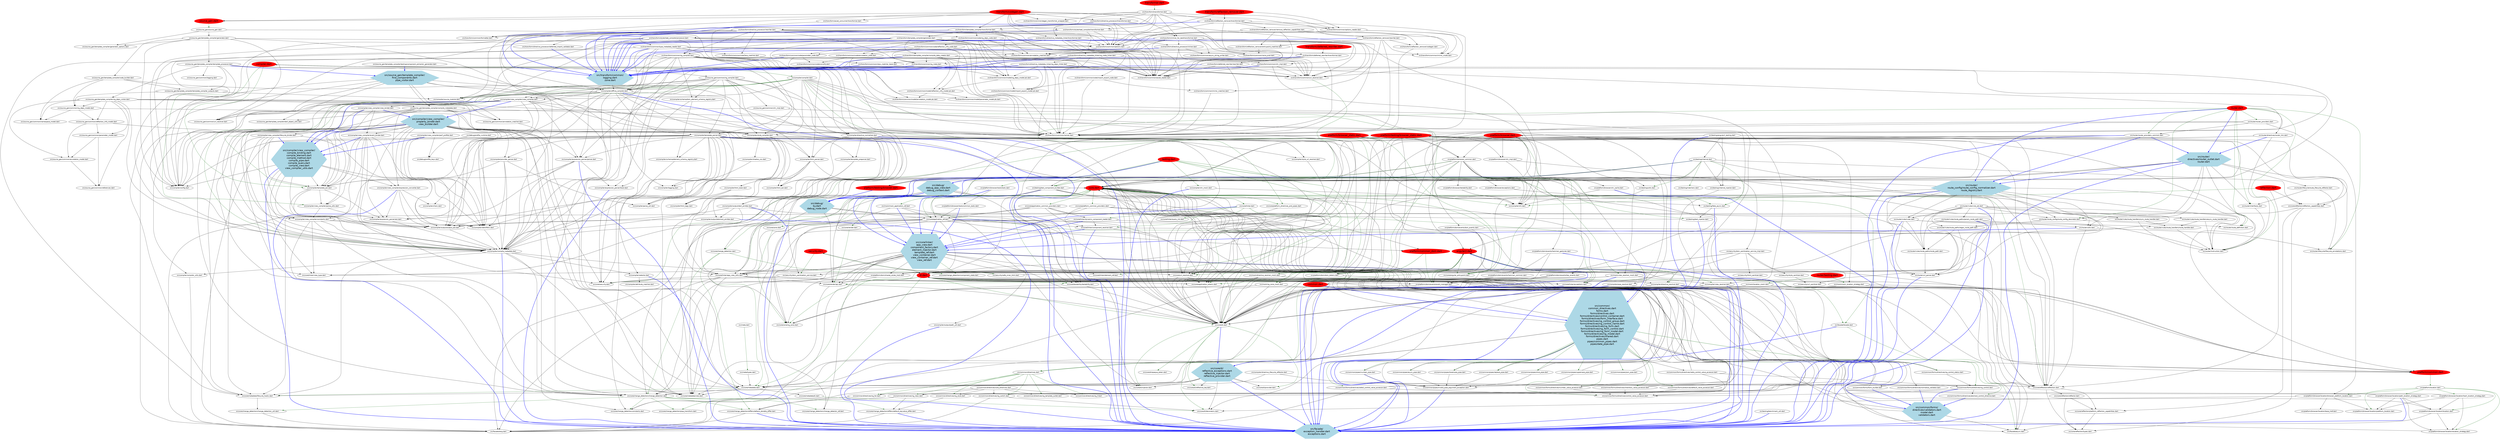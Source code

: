 digraph lib_graph {
  node [fontname=Helvetica];
  edge [fontname=Helvetica, fontcolor=gray];

  "297110876" [label="angular2.dart",style="bold,filled",fontsize="20",color="red"];
  "297110876" -> "376924291" [color="darkgreen",constraint="false"];
  "297110876" -> "c421482259" [color="blue",style="bold"];
  "297110876" -> "654659142" [color="darkgreen"];
  "297110876" -> "463283586" [color="darkgreen"];
  "297110876" -> "825471063" [color="darkgreen"];
  "297110876" -> "490391631" [color="darkgreen"];
  "297110876" -> "923368045" [color="darkgreen"];
  "297110876" -> "932937308" [color="darkgreen"];
  "297110876" -> "518275599" [color="darkgreen"];
  "297110876" -> "626219191" [color="darkgreen"];

  "424501832" [label="common.dart",style="bold,filled",fontsize="20",color="red"];
  "424501832" -> "c421482259" [color="blue",style="bold"];
  "424501832" -> "654659142" [color="darkgreen"];

  "18339857" [label="compiler.dart",style="bold,filled",fontsize="20",color="red"];
  "18339857" -> "1048921964" [color="darkgreen"];
  "18339857" -> "916834426" [color="darkgreen"];
  "18339857" -> "806035729" [color="darkgreen"];

  "376924291" [label="core.dart",style="bold,filled",fontsize="20",color="red"];
  "376924291" -> "490391631" [color="darkgreen"];
  "376924291" -> "619030847" [color="darkgreen"];
  "376924291" -> "172518970" [color="darkgreen"];
  "376924291" -> "923368045" [color="darkgreen"];
  "376924291" -> "749498125" [color="darkgreen"];
  "376924291" -> "632153951" [color="darkgreen"];
  "376924291" -> "169654569" [color="darkgreen"];
  "376924291" -> "84783345" [color="darkgreen"];
  "376924291" -> "135469510" [color="darkgreen"];
  "376924291" -> "647671040" [color="darkgreen"];
  "376924291" -> "74334470" [color="darkgreen"];
  "376924291" -> "970484555" [color="darkgreen"];
  "376924291" -> "1057019524" [color="darkgreen"];
  "376924291" -> "887824506" [color="darkgreen"];
  "376924291" -> "747190681" [color="darkgreen"];

  "913357411" [label="di.dart",style="bold,filled",fontsize="20",color="red"];
  "913357411" -> "20443295" [color="darkgreen"];
  "913357411" -> "632153951" [color="darkgreen"];
  "913357411" -> "84783345" [color="darkgreen"];
  "913357411" -> "1057019524" [color="darkgreen"];
  "913357411" -> "866492431" [color="darkgreen"];
  "913357411" -> "747190681" [color="darkgreen"];

  "340906433" [label="platform/browser.dart",style="bold,filled",fontsize="20",color="red"];
  "340906433" -> "18339857" [constraint="false"];
  "340906433" -> "376924291" [constraint="false"];
  "340906433" -> "490391631" [color="darkgreen"];
  "340906433" -> "632153951";
  "340906433" -> "504677583";
  "340906433" -> "107961682" [color="darkgreen"];
  "340906433" -> "749264171";
  "340906433" -> "207705837";
  "340906433" -> "518275599";

  "924602865" [label="platform/browser_static.dart",style="bold,filled",fontsize="20",color="red"];
  "924602865" -> "376924291" [constraint="false"];
  "924602865" -> "490391631" [color="darkgreen"];
  "924602865" -> "172518970";
  "924602865" -> "632153951";
  "924602865" -> "74334470";
  "924602865" -> "1057019524";
  "924602865" -> "207705837";
  "924602865" -> "518275599";

  "986928587" [label="platform/common.dart",style="bold,filled",fontsize="20",color="red"];
  "986928587" -> "114715333" [color="darkgreen"];

  "731759087" [label="platform/common_dom.dart",style="bold,filled",fontsize="20",color="red"];
  "731759087" -> "320955504" [color="darkgreen"];
  "731759087" -> "518275599" [color="darkgreen"];
  "731759087" -> "626219191" [color="darkgreen"];

  "249687922" [label="platform/testing/browser.dart",style="bold,filled",fontsize="20",color="red"];
  "249687922" -> "340906433" [constraint="false"];
  "249687922" -> "627305770" [constraint="false"];
  "249687922" -> "c361446790" [color="blue",style="bold"];

  "627305770" [label="platform/testing/browser_static.dart",style="bold,filled",fontsize="20",color="red"];
  "627305770" -> "18339857" [constraint="false"];
  "627305770" -> "376924291" [constraint="false"];
  "627305770" -> "986928587" [constraint="false"];
  "627305770" -> "278931602";
  "627305770" -> "927626078";
  "627305770" -> "535074467";
  "627305770" -> "159994850";
  "627305770" -> "430153996";
  "627305770" -> "749264171";
  "627305770" -> "207705837";
  "627305770" -> "518275599";
  "627305770" -> "736505324";
  "627305770" -> "225143272";

  "655877870" [label="reflection.dart",style="bold,filled",fontsize="20",color="red"];
  "655877870" -> "615751414" [color="darkgreen"];
  "655877870" -> "74334470";
  "655877870" -> "504677583";

  "216949219" [label="router.dart",style="bold,filled",fontsize="20",color="red"];
  "216949219" -> "376924291" [color="darkgreen",constraint="false"];
  "216949219" -> "609356775";
  "216949219" -> "c722737283" [color="blue",style="bold"];
  "216949219" -> "912511479" [color="darkgreen"];
  "216949219" -> "565769921" [color="darkgreen"];
  "216949219" -> "608589095" [color="darkgreen"];
  "216949219" -> "972532051" [color="darkgreen"];
  "216949219" -> "337472574" [color="darkgreen"];
  "216949219" -> "c672158225" [color="blue",style="bold"];
  "216949219" -> "447394602" [color="darkgreen"];
  "216949219" -> "69137808" [color="darkgreen"];

  "290950693" [label="router/testing.dart",style="bold,filled",fontsize="20",color="red"];
  "290950693" -> "797187427" [color="darkgreen"];
  "290950693" -> "535074467" [color="darkgreen"];

  "651637903" [label="security.dart",style="bold,filled",fontsize="20",color="red"];
  "651637903" -> "791654326" [color="darkgreen"];
  "651637903" -> "252724893" [color="darkgreen"];

  "415129376" [label="source_gen.dart",style="bold,filled",fontsize="20",color="red"];
  "415129376" -> "974724235" [color="darkgreen"];

  "c421482259" [label="src/common/
common_directives.dart
forms.dart
forms/directives.dart
forms/directives/control_container.dart
forms/directives/form_interface.dart
forms/directives/ng_control_group.dart
forms/directives/ng_control_name.dart
forms/directives/ng_form.dart
forms/directives/ng_form_control.dart
forms/directives/ng_form_model.dart
forms/directives/ng_model.dart
forms/directives/shared.dart
pipes.dart
pipes/common_pipes.dart
pipes/date_pipe.dart",shape="polygon",sides="6",style="bold,filled",fontsize="20",color="lightblue"];
  "c421482259" -> "654659142";

  "654659142" [label="src/common/directives.dart"];
  "654659142" -> "986221540" [color="darkgreen"];
  "654659142" -> "870566371" [color="darkgreen"];
  "654659142" -> "571361507" [color="darkgreen"];
  "654659142" -> "29325311" [color="darkgreen"];
  "654659142" -> "318851621" [color="darkgreen"];
  "654659142" -> "297852628" [color="darkgreen"];
  "654659142" -> "436888062" [color="darkgreen"];

  "986221540" [label="src/common/directives/core_directives.dart"];
  "986221540" -> "870566371";
  "986221540" -> "571361507";
  "986221540" -> "29325311";
  "986221540" -> "318851621";
  "986221540" -> "297852628";
  "986221540" -> "436888062";

  "870566371" [label="src/common/directives/ng_class.dart"];
  "870566371" -> "376924291" [constraint="false"];
  "870566371" -> "684320675";
  "870566371" -> "830786911";

  "571361507" [label="src/common/directives/ng_for.dart"];
  "571361507" -> "376924291" [constraint="false"];
  "571361507" -> "684320675";

  "29325311" [label="src/common/directives/ng_if.dart"];
  "29325311" -> "376924291" [constraint="false"];

  "318851621" [label="src/common/directives/ng_style.dart"];
  "318851621" -> "376924291" [constraint="false"];
  "318851621" -> "830786911";

  "297852628" [label="src/common/directives/ng_switch.dart"];
  "297852628" -> "376924291" [constraint="false"];
  "297852628" -> "468201103";
  "297852628" -> "627879019";

  "436888062" [label="src/common/directives/ng_template_outlet.dart"];
  "436888062" -> "376924291" [constraint="false"];
  "c421482259" -> "559732536" [color="darkgreen"];
  "c421482259" -> "918159544" [color="darkgreen"];
  "c421482259" -> "393299077" [color="darkgreen"];
  "c421482259" -> "399080308" [color="darkgreen"];
  "c421482259" -> "193316994" [color="darkgreen"];
  "c421482259" -> "496912152" [color="darkgreen"];
  "c421482259" -> "123349275";
  "c421482259" -> "261532195" [color="darkgreen"];
  "c421482259" -> "c599268801" [color="blue",style="bold"];
  "c421482259" -> "217579318";
  "c421482259" -> "233527987";

  "559732536" [label="src/common/forms/directives/abstract_control_directive.dart"];
  "559732536" -> "c599268801" [color="blue",style="bold"];

  "918159544" [label="src/common/forms/directives/checkbox_value_accessor.dart"];
  "918159544" -> "376924291" [constraint="false"];
  "918159544" -> "393299077";

  "393299077" [label="src/common/forms/directives/control_value_accessor.dart"];
  "393299077" -> "913357411" [constraint="false"];

  "399080308" [label="src/common/forms/directives/default_value_accessor.dart"];
  "399080308" -> "376924291" [constraint="false"];
  "399080308" -> "393299077";

  "193316994" [label="src/common/forms/directives/ng_control.dart"];
  "193316994" -> "559732536";
  "193316994" -> "393299077";
  "193316994" -> "c599268801" [color="blue",style="bold"];
  "c421482259" -> "376924291" [constraint="false"];
  "c421482259" -> "913357411" [constraint="false"];
  "c421482259" -> "334434919";

  "496912152" [label="src/common/forms/directives/ng_control_status.dart"];
  "496912152" -> "376924291" [constraint="false"];
  "496912152" -> "913357411" [constraint="false"];
  "496912152" -> "193316994";
  "c421482259" -> "c653859099" [color="blue",style="bold"];

  "929954759" [label="src/common/forms/directives/normalize_validator.dart"];
  "929954759" -> "c599268801" [color="blue",style="bold"];

  "233527987" [label="src/common/forms/directives/number_value_accessor.dart"];
  "233527987" -> "376924291" [constraint="false"];
  "233527987" -> "393299077";

  "123349275" [label="src/common/forms/directives/radio_control_value_accessor.dart"];
  "123349275" -> "376924291" [constraint="false"];
  "123349275" -> "913357411" [constraint="false"];
  "123349275" -> "393299077";
  "123349275" -> "193316994";

  "261532195" [label="src/common/forms/directives/select_control_value_accessor.dart"];
  "261532195" -> "376924291" [constraint="false"];
  "261532195" -> "913357411" [constraint="false"];
  "261532195" -> "393299077";
  "261532195" -> "627879019";
  "c421482259" -> "297110876" [constraint="false"];
  "c421482259" -> "929954759";
  "c421482259" -> "627879019";

  "c599268801" [label="src/common/forms/
directives/validators.dart
model.dart
validators.dart",shape="polygon",sides="6",style="bold,filled",fontsize="20",color="lightblue"];
  "c599268801" -> "376924291" [constraint="false"];

  "217579318" [label="src/common/forms/form_builder.dart"];
  "217579318" -> "913357411" [constraint="false"];
  "217579318" -> "c599268801" [color="blue",style="bold"];
  "c599268801" -> "334434919";
  "c599268801" -> "913357411" [constraint="false"];
  "c421482259" -> "833500302" [color="darkgreen"];
  "c421482259" -> "190144004" [color="darkgreen"];
  "c421482259" -> "621027314" [color="darkgreen"];
  "c421482259" -> "509127507" [color="darkgreen"];
  "c421482259" -> "407845826" [color="darkgreen"];
  "c421482259" -> "372945352" [color="darkgreen"];
  "c421482259" -> "170379827" [color="darkgreen"];

  "833500302" [label="src/common/pipes/async_pipe.dart"];
  "833500302" -> "376924291" [constraint="false"];
  "833500302" -> "913357411" [constraint="false"];
  "833500302" -> "715821408";
  "c421482259" -> "715821408";

  "715821408" [label="src/common/pipes/invalid_pipe_argument_exception.dart"];
  "715821408" -> "c653859099" [color="blue",style="bold"];

  "190144004" [label="src/common/pipes/json_pipe.dart"];
  "190144004" -> "913357411" [constraint="false"];

  "621027314" [label="src/common/pipes/lowercase_pipe.dart"];
  "621027314" -> "913357411" [constraint="false"];
  "621027314" -> "715821408";

  "509127507" [label="src/common/pipes/number_pipe.dart"];
  "509127507" -> "913357411" [constraint="false"];
  "509127507" -> "715821408";
  "509127507" -> "c653859099" [color="blue",style="bold"];

  "407845826" [label="src/common/pipes/replace_pipe.dart"];
  "407845826" -> "913357411" [constraint="false"];
  "407845826" -> "715821408";

  "372945352" [label="src/common/pipes/slice_pipe.dart"];
  "372945352" -> "913357411" [constraint="false"];
  "372945352" -> "715821408";

  "170379827" [label="src/common/pipes/uppercase_pipe.dart"];
  "170379827" -> "913357411" [constraint="false"];
  "170379827" -> "715821408";

  "408166487" [label="src/compiler/attribute_matcher.dart"];

  "750487869" [label="src/compiler/chars.dart"];

  "803608755" [label="src/compiler/compile_metadata.dart"];
  "803608755" -> "18312096";
  "803608755" -> "579866793";
  "803608755" -> "68099265";
  "803608755" -> "996263848";
  "803608755" -> "417628231";
  "803608755" -> "932937308";
  "803608755" -> "c653859099" [color="blue",style="bold"];

  "1048921964" [label="src/compiler/compiler.dart"];
  "1048921964" -> "803608755" [color="darkgreen"];
  "1048921964" -> "184904962";
  "1048921964" -> "935071371";
  "1048921964" -> "463283586";
  "1048921964" -> "116252819" [color="darkgreen"];
  "1048921964" -> "272535423";
  "1048921964" -> "615680471" [color="darkgreen"];
  "1048921964" -> "253824997";
  "1048921964" -> "916834426" [color="darkgreen"];
  "1048921964" -> "400619376";
  "1048921964" -> "825471063";
  "1048921964" -> "615751414" [color="darkgreen"];
  "1048921964" -> "632153951";
  "1048921964" -> "647671040" [color="darkgreen"];
  "1048921964" -> "932937308";
  "1048921964" -> "627879019";

  "18312096" [label="src/compiler/compiler_utils.dart"];
  "18312096" -> "627879019";

  "184904962" [label="src/compiler/config.dart"];

  "447751776" [label="src/compiler/directive_lifecycle_reflector.dart"];
  "447751776" -> "996263848";
  "447751776" -> "74334470";

  "935071371" [label="src/compiler/directive_normalizer.dart"];
  "935071371" -> "803608755";
  "935071371" -> "370781563";
  "935071371" -> "245815942";
  "935071371" -> "163414243";
  "935071371" -> "243575024";
  "935071371" -> "615751414";
  "935071371" -> "632153951";
  "935071371" -> "417628231";
  "935071371" -> "932937308";
  "935071371" -> "c653859099" [color="blue",style="bold"];

  "463283586" [label="src/compiler/directive_resolver.dart"];
  "463283586" -> "632153951";
  "463283586" -> "84783345";
  "463283586" -> "74334470";
  "463283586" -> "c653859099" [color="blue",style="bold"];

  "633229233" [label="src/compiler/expression_parser/ast.dart"];
  "633229233" -> "803608755";

  "943071157" [label="src/compiler/expression_parser/lexer.dart"];
  "943071157" -> "c653859099" [color="blue",style="bold"];

  "959002059" [label="src/compiler/expression_parser/parser.dart"];
  "959002059" -> "803608755";
  "959002059" -> "633229233";
  "959002059" -> "943071157";
  "959002059" -> "c653859099" [color="blue",style="bold"];
  "959002059" -> "627879019";

  "370781563" [label="src/compiler/html_ast.dart"];

  "440791371" [label="src/compiler/html_lexer.dart"];
  "440791371" -> "809549162";
  "440791371" -> "548433041";

  "245815942" [label="src/compiler/html_parser.dart"];
  "245815942" -> "370781563";
  "245815942" -> "440791371";
  "245815942" -> "809549162";
  "245815942" -> "548433041";
  "245815942" -> "632153951";

  "809549162" [label="src/compiler/html_tags.dart"];

  "707723048" [label="src/compiler/identifiers.dart"];
  "707723048" -> "803608755";

  "152322514" [label="src/compiler/logging.dart"];

  "116252819" [label="src/compiler/offline_compiler.dart"];
  "116252819" -> "803608755";
  "116252819" -> "18312096";
  "116252819" -> "935071371";
  "116252819" -> "707723048";
  "116252819" -> "497554513";
  "116252819" -> "466968736";
  "116252819" -> "615680471";
  "116252819" -> "253824997";
  "116252819" -> "916834426";
  "116252819" -> "649631662";
  "116252819" -> "400619376";
  "116252819" -> "c653859099" [color="blue",style="bold"];

  "497554513" [label="src/compiler/output/abstract_emitter.dart"];
  "497554513" -> "466968736";
  "497554513" -> "c653859099" [color="blue",style="bold"];

  "807192676" [label="src/compiler/output/dart_emitter.dart"];
  "807192676" -> "803608755";
  "807192676" -> "497554513";
  "807192676" -> "466968736";
  "807192676" -> "180794540";
  "807192676" -> "c653859099" [color="blue",style="bold"];

  "466968736" [label="src/compiler/output/output_ast.dart"];
  "466968736" -> "803608755";

  "180794540" [label="src/compiler/output/path_util.dart"];
  "180794540" -> "c653859099" [color="blue",style="bold"];

  "548433041" [label="src/compiler/parse_util.dart"];

  "272535423" [label="src/compiler/pipe_resolver.dart"];
  "272535423" -> "632153951";
  "272535423" -> "84783345";
  "272535423" -> "74334470";
  "272535423" -> "c653859099" [color="blue",style="bold"];

  "544046020" [label="src/compiler/provider_parser.dart"];
  "544046020" -> "803608755";
  "544046020" -> "707723048";
  "544046020" -> "548433041";
  "544046020" -> "916834426";

  "667896921" [label="src/compiler/schema/dom_element_schema_registry.dart"];
  "667896921" -> "24167092";
  "667896921" -> "107961682";

  "24167092" [label="src/compiler/schema/element_schema_registry.dart"];
  "24167092" -> "107961682";

  "579866793" [label="src/compiler/selector.dart"];
  "579866793" -> "408166487";
  "579866793" -> "c653859099" [color="blue",style="bold"];

  "632781630" [label="src/compiler/shadow_css.dart"];
  "632781630" -> "152322514";

  "615680471" [label="src/compiler/source_module.dart"];

  "253824997" [label="src/compiler/style_compiler.dart"];
  "253824997" -> "803608755";
  "253824997" -> "184904962";
  "253824997" -> "466968736";
  "253824997" -> "632781630";
  "253824997" -> "163414243";
  "253824997" -> "632153951";
  "253824997" -> "417628231";
  "253824997" -> "932937308";

  "163414243" [label="src/compiler/style_url_resolver.dart"];
  "163414243" -> "932937308";

  "916834426" [label="src/compiler/template_ast.dart"];
  "916834426" -> "803608755";
  "916834426" -> "633229233";
  "916834426" -> "806035729";
  "916834426" -> "107961682";

  "649631662" [label="src/compiler/template_parser.dart"];
  "649631662" -> "750487869";
  "649631662" -> "803608755";
  "649631662" -> "633229233";
  "649631662" -> "959002059";
  "649631662" -> "370781563";
  "649631662" -> "245815942";
  "649631662" -> "809549162";
  "649631662" -> "707723048";
  "649631662" -> "152322514";
  "649631662" -> "548433041";
  "649631662" -> "544046020";
  "649631662" -> "24167092";
  "649631662" -> "579866793";
  "649631662" -> "163414243";
  "649631662" -> "916834426";
  "649631662" -> "243575024";
  "649631662" -> "278931602";
  "649631662" -> "107961682";
  "649631662" -> "c653859099" [color="blue",style="bold"];
  "649631662" -> "627879019";

  "243575024" [label="src/compiler/template_preparser.dart"];
  "243575024" -> "370781563";
  "243575024" -> "809549162";

  "c702284806" [label="src/compiler/view_compiler/
compile_binding.dart
compile_element.dart
compile_method.dart
compile_pipe.dart
compile_query.dart
compile_view.dart
view_compiler_utils.dart",shape="polygon",sides="6",style="bold,filled",fontsize="20",color="lightblue"];
  "c702284806" -> "916834426";
  "c702284806" -> "803608755";
  "c702284806" -> "707723048";
  "c702284806" -> "466968736";
  "c702284806" -> "110474015";
  "c702284806" -> "c653859099" [color="blue",style="bold"];
  "c702284806" -> "184904962";
  "c702284806" -> "1034970103";
  "c702284806" -> "52854144";

  "110474015" [label="src/compiler/view_compiler/constants.dart"];
  "110474015" -> "803608755";
  "110474015" -> "707723048";
  "110474015" -> "466968736";
  "110474015" -> "68099265";
  "110474015" -> "52854144";
  "110474015" -> "417628231";

  "786387519" [label="src/compiler/view_compiler/event_binder.dart"];
  "786387519" -> "803608755";
  "786387519" -> "707723048";
  "786387519" -> "466968736";
  "786387519" -> "916834426";
  "786387519" -> "c702284806" [color="blue",style="bold"];
  "786387519" -> "110474015";
  "786387519" -> "1034970103";
  "786387519" -> "806035729";

  "1034970103" [label="src/compiler/view_compiler/expression_converter.dart"];
  "1034970103" -> "750487869";
  "1034970103" -> "633229233";
  "1034970103" -> "707723048";
  "1034970103" -> "466968736";
  "1034970103" -> "c653859099" [color="blue",style="bold"];

  "255785573" [label="src/compiler/view_compiler/lifecycle_binder.dart"];
  "255785573" -> "803608755";
  "255785573" -> "707723048";
  "255785573" -> "466968736";
  "255785573" -> "916834426";
  "255785573" -> "c702284806" [color="blue",style="bold"];
  "255785573" -> "110474015";
  "255785573" -> "996263848";

  "806035729" [label="src/compiler/view_compiler/parse_utils.dart"];
  "806035729" -> "633229233";
  "806035729" -> "110474015";

  "874332283" [label="src/compiler/view_compiler/perf_profiler.dart"];
  "874332283" -> "707723048";
  "874332283" -> "466968736";
  "874332283" -> "c702284806" [color="blue",style="bold"];
  "874332283" -> "481707547";

  "c1007474104" [label="src/compiler/view_compiler/
property_binder.dart
view_builder.dart",shape="polygon",sides="6",style="bold,filled",fontsize="20",color="lightblue"];
  "c1007474104" -> "803608755";
  "c1007474104" -> "633229233";
  "c1007474104" -> "707723048";
  "c1007474104" -> "466968736";
  "c1007474104" -> "916834426";
  "c1007474104" -> "c702284806" [color="blue",style="bold"];
  "c1007474104" -> "110474015";
  "c1007474104" -> "1034970103";
  "c1007474104" -> "68013407";
  "c1007474104" -> "278931602";
  "c1007474104" -> "52854144";
  "c1007474104" -> "996263848";
  "c1007474104" -> "417628231";
  "c1007474104" -> "107961682";
  "c1007474104" -> "39053137";

  "707705272" [label="src/compiler/view_compiler/view_binder.dart"];
  "707705272" -> "916834426";
  "707705272" -> "c702284806" [color="blue",style="bold"];
  "707705272" -> "786387519";
  "707705272" -> "255785573";
  "707705272" -> "c1007474104" [color="blue",style="bold"];
  "c1007474104" -> "184904962";
  "c1007474104" -> "959002059";
  "c1007474104" -> "544046020";
  "c1007474104" -> "253824997";
  "c1007474104" -> "786387519";
  "c1007474104" -> "806035729";
  "c1007474104" -> "874332283";
  "c1007474104" -> "68099265";

  "400619376" [label="src/compiler/view_compiler/view_compiler.dart"];
  "400619376" -> "803608755";
  "400619376" -> "184904962";
  "400619376" -> "959002059";
  "400619376" -> "707723048";
  "400619376" -> "466968736";
  "400619376" -> "253824997";
  "400619376" -> "916834426";
  "400619376" -> "c702284806" [color="blue",style="bold"];
  "400619376" -> "707705272";
  "400619376" -> "c1007474104" [color="blue",style="bold"];
  "400619376" -> "68099265";
  "400619376" -> "632153951";

  "825471063" [label="src/compiler/view_resolver.dart"];
  "825471063" -> "632153951";
  "825471063" -> "84783345";
  "825471063" -> "74334470";
  "825471063" -> "c653859099" [color="blue",style="bold"];

  "615751414" [label="src/compiler/xhr.dart"];

  "149924559" [label="src/compiler/xhr_mock.dart"];
  "149924559" -> "615751414";
  "149924559" -> "c653859099" [color="blue",style="bold"];

  "490391631" [label="src/core/angular_entrypoint.dart"];

  "619030847" [label="src/core/application_common_providers.dart"];
  "619030847" -> "172518970";
  "619030847" -> "923368045";
  "619030847" -> "632153951";
  "619030847" -> "278931602";
  "619030847" -> "696343209";
  "619030847" -> "653223570";

  "172518970" [label="src/core/application_ref.dart"];
  "172518970" -> "731759087" [constraint="false"];
  "172518970" -> "923368045";
  "172518970" -> "182767878";
  "172518970" -> "68013407";
  "172518970" -> "632153951";
  "172518970" -> "c900858267" [color="blue",style="bold"];
  "172518970" -> "278931602";
  "172518970" -> "696343209";
  "172518970" -> "1057019524";
  "172518970" -> "866492431";
  "172518970" -> "c653859099" [color="blue",style="bold"];
  "172518970" -> "627879019";
  "172518970" -> "759944564";

  "923368045" [label="src/core/application_tokens.dart"];
  "923368045" -> "632153951";

  "749498125" [label="src/core/change_detection.dart"];
  "749498125" -> "68099265" [color="darkgreen"];
  "749498125" -> "42246764" [color="darkgreen"];
  "749498125" -> "684320675" [color="darkgreen"];

  "68099265" [label="src/core/change_detection/change_detection.dart"];
  "68099265" -> "937358506" [color="darkgreen"];
  "68099265" -> "182767878" [color="darkgreen"];
  "68099265" -> "68013407" [color="darkgreen"];
  "68099265" -> "684320675" [color="darkgreen"];
  "68099265" -> "830786911" [color="darkgreen"];
  "68099265" -> "20443295" [color="darkgreen"];

  "937358506" [label="src/core/change_detection/change_detection_util.dart"];
  "937358506" -> "627879019";

  "182767878" [label="src/core/change_detection/change_detector_ref.dart"];

  "42246764" [label="src/core/change_detection/component_state.dart"];

  "68013407" [label="src/core/change_detection/constants.dart"];

  "684320675" [label="src/core/change_detection/differs/default_iterable_differ.dart"];
  "684320675" -> "c653859099" [color="blue",style="bold"];
  "684320675" -> "627879019";

  "830786911" [label="src/core/change_detection/differs/default_keyvalue_differ.dart"];
  "830786911" -> "c653859099" [color="blue",style="bold"];
  "830786911" -> "627879019";

  "20443295" [label="src/core/change_detection/pipe_transform.dart"];

  "632153951" [label="src/core/di.dart"];
  "632153951" -> "468201103" [color="darkgreen"];
  "632153951" -> "297449587" [color="darkgreen"];
  "632153951" -> "18312091" [color="darkgreen"];
  "632153951" -> "629170854" [color="darkgreen"];
  "632153951" -> "c662579172" [color="blue",style="bold"];
  "632153951" -> "1069428260" [color="darkgreen"];

  "468201103" [label="src/core/di/decorators.dart"];

  "297449587" [label="src/core/di/injector.dart"];

  "18312091" [label="src/core/di/opaque_token.dart"];

  "629170854" [label="src/core/di/provider.dart"];

  "c662579172" [label="src/core/di/
reflective_exceptions.dart
reflective_injector.dart
reflective_provider.dart",shape="polygon",sides="6",style="bold,filled",fontsize="20",color="lightblue"];
  "c662579172" -> "468201103";
  "c662579172" -> "629170854";
  "c662579172" -> "1069428260";
  "c662579172" -> "c653859099" [color="blue",style="bold"];
  "c662579172" -> "297449587";

  "1069428260" [label="src/core/di/reflective_key.dart"];
  "c662579172" -> "84783345";
  "c662579172" -> "74334470";
  "c662579172" -> "627879019";

  "169654569" [label="src/core/linker.dart"];
  "169654569" -> "c900858267" [color="blue",style="bold"];
  "169654569" -> "696343209" [color="darkgreen"];
  "169654569" -> "653223570" [color="darkgreen"];
  "169654569" -> "242208331" [color="darkgreen"];
  "169654569" -> "139815702" [color="darkgreen"];
  "169654569" -> "902124901" [color="darkgreen"];

  "c900858267" [label="src/core/linker/
app_view.dart
component_factory.dart
element_injector.dart
template_ref.dart
view_container.dart
view_container_ref.dart
view_ref.dart",shape="polygon",sides="6",style="bold,filled",fontsize="20",color="lightblue"];
  "c900858267" -> "68099265";
  "c900858267" -> "42246764" [color="darkgreen"];
  "c900858267" -> "632153951";
  "c900858267" -> "297449587";
  "c900858267" -> "278931602";
  "c900858267" -> "139815702";
  "c900858267" -> "52854144";
  "c900858267" -> "417628231";
  "c900858267" -> "320955504";
  "c900858267" -> "866492431";
  "c900858267" -> "759944564";

  "278931602" [label="src/core/linker/app_view_utils.dart"];
  "278931602" -> "913357411" [constraint="false"];
  "278931602" -> "923368045";
  "278931602" -> "68099265";
  "278931602" -> "139815702";
  "278931602" -> "417628231";
  "278931602" -> "320955504";
  "278931602" -> "107961682";
  "278931602" -> "627879019";
  "278931602" -> "626219191";
  "c900858267" -> "242208331";
  "c900858267" -> "74334470";

  "696343209" [label="src/core/linker/component_resolver.dart"];
  "696343209" -> "632153951";
  "696343209" -> "c900858267" [color="blue",style="bold"];
  "696343209" -> "74334470";
  "696343209" -> "c653859099" [color="blue",style="bold"];

  "653223570" [label="src/core/linker/dynamic_component_loader.dart"];
  "653223570" -> "632153951";
  "653223570" -> "278931602";
  "653223570" -> "c900858267" [color="blue",style="bold"];
  "653223570" -> "696343209";

  "242208331" [label="src/core/linker/element_ref.dart"];

  "139815702" [label="src/core/linker/exceptions.dart"];
  "139815702" -> "c653859099" [color="blue",style="bold"];

  "902124901" [label="src/core/linker/query_list.dart"];
  "c900858267" -> "c653859099" [color="blue",style="bold"];
  "c900858267" -> "182767878";
  "c900858267" -> "68013407";

  "52854144" [label="src/core/linker/view_type.dart"];

  "84783345" [label="src/core/metadata.dart"];
  "84783345" -> "68099265";
  "84783345" -> "195234204";
  "84783345" -> "996263848" [color="darkgreen"];
  "84783345" -> "417628231";

  "195234204" [label="src/core/metadata/di.dart"];
  "195234204" -> "468201103" [color="darkgreen"];

  "996263848" [label="src/core/metadata/lifecycle_hooks.dart"];
  "996263848" -> "937358506";

  "417628231" [label="src/core/metadata/view.dart"];

  "135469510" [label="src/core/platform_common_providers.dart"];
  "135469510" -> "172518970";
  "135469510" -> "632153951";
  "135469510" -> "74334470";
  "135469510" -> "1057019524";

  "647671040" [label="src/core/platform_directives_and_pipes.dart"];
  "647671040" -> "632153951";

  "957048487" [label="src/core/reflection/platform_reflection_capabilities.dart"];
  "957048487" -> "416156664";

  "74334470" [label="src/core/reflection/reflection.dart"];
  "74334470" -> "957048487";
  "74334470" -> "615049752";
  "74334470" -> "416156664";

  "504677583" [label="src/core/reflection/reflection_capabilities.dart"];
  "504677583" -> "996263848";
  "504677583" -> "957048487";
  "504677583" -> "416156664";

  "615049752" [label="src/core/reflection/reflector.dart"];
  "615049752" -> "957048487";
  "615049752" -> "416156664";

  "416156664" [label="src/core/reflection/types.dart"];

  "970484555" [label="src/core/render.dart"];
  "970484555" -> "320955504" [color="darkgreen"];

  "320955504" [label="src/core/render/api.dart"];
  "320955504" -> "632153951";
  "320955504" -> "417628231";

  "107961682" [label="src/core/security.dart"];

  "1057019524" [label="src/core/testability/testability.dart"];
  "1057019524" -> "632153951";
  "1057019524" -> "866492431";

  "932937308" [label="src/core/url_resolver.dart"];
  "932937308" -> "923368045";
  "932937308" -> "632153951";

  "887824506" [label="src/core/zone.dart"];
  "887824506" -> "866492431" [color="darkgreen"];

  "866492431" [label="src/core/zone/ng_zone.dart"];

  "c361446790" [label="src/debug/
by.dart
debug_node.dart",shape="polygon",sides="6",style="bold,filled",fontsize="20",color="lightblue"];

  "c804254910" [label="src/debug/
debug_app_view.dart
debug_context.dart",shape="polygon",sides="6",style="bold,filled",fontsize="20",color="lightblue"];
  "c804254910" -> "68099265";
  "c804254910" -> "632153951";
  "c804254910" -> "297449587";
  "c804254910" -> "c900858267" [color="blue",style="bold"];
  "c804254910" -> "139815702";
  "c804254910" -> "52854144";
  "c804254910" -> "320955504";
  "c804254910" -> "c361446790" [color="blue",style="bold"];
  "c361446790" -> "172518970";
  "c361446790" -> "632153951";
  "c361446790" -> "320955504";
  "c361446790" -> "866492431";

  "481707547" [label="src/debug/profile_keys.dart"];

  "264193744" [label="src/debug/profile_runtime.dart"];
  "264193744" -> "481707547";

  "334434919" [label="src/facade/async.dart"];

  "c653859099" [label="src/facade/
exception_handler.dart
exceptions.dart",shape="polygon",sides="6",style="bold,filled",fontsize="20",color="lightblue"];

  "747190681" [label="src/facade/facade.dart"];
  "747190681" -> "334434919" [color="darkgreen"];
  "747190681" -> "c653859099" [color="blue",style="bold"];

  "627879019" [label="src/facade/lang.dart"];

  "337987188" [label="src/meta.dart"];
  "337987188" -> "646628294" [color="darkgreen"];

  "646628294" [label="src/meta/types.dart"];
  "646628294" -> "84783345";

  "927626078" [label="src/mock/directive_resolver_mock.dart"];
  "927626078" -> "463283586";
  "927626078" -> "632153951";
  "927626078" -> "84783345";

  "797187427" [label="src/mock/location_mock.dart"];
  "797187427" -> "986928587" [constraint="false"];
  "797187427" -> "632153951";
  "797187427" -> "334434919";

  "190903299" [label="src/mock/mock_application_ref.dart"];
  "190903299" -> "172518970";
  "190903299" -> "632153951";
  "190903299" -> "c900858267" [color="blue",style="bold"];
  "190903299" -> "866492431";

  "535074467" [label="src/mock/mock_location_strategy.dart"];
  "535074467" -> "986928587" [constraint="false"];
  "535074467" -> "632153951";
  "535074467" -> "334434919";

  "159994850" [label="src/mock/ng_zone_mock.dart"];
  "159994850" -> "632153951";
  "159994850" -> "866492431";
  "159994850" -> "334434919";

  "430153996" [label="src/mock/view_resolver_mock.dart"];
  "430153996" -> "825471063";
  "430153996" -> "632153951";
  "430153996" -> "84783345";
  "430153996" -> "c653859099" [color="blue",style="bold"];

  "845265701" [label="src/platform/browser/exceptions.dart"];
  "845265701" -> "297110876" [constraint="false"];

  "716843669" [label="src/platform/browser/location/base_href.dart"];

  "983437191" [label="src/platform/browser/location/browser_platform_location.dart"];
  "983437191" -> "468201103";
  "983437191" -> "716843669";
  "983437191" -> "100551032";

  "579469609" [label="src/platform/browser/location/hash_location_strategy.dart"];
  "579469609" -> "913357411" [constraint="false"];
  "579469609" -> "156121528";
  "579469609" -> "1064125141";
  "579469609" -> "100551032";

  "156121528" [label="src/platform/browser/location/location.dart"];
  "156121528" -> "913357411" [constraint="false"];
  "156121528" -> "334434919";
  "156121528" -> "1064125141";

  "1064125141" [label="src/platform/browser/location/location_strategy.dart"];
  "1064125141" -> "913357411" [constraint="false"];

  "565690335" [label="src/platform/browser/location/path_location_strategy.dart"];
  "565690335" -> "913357411" [constraint="false"];
  "565690335" -> "c653859099" [color="blue",style="bold"];
  "565690335" -> "156121528";
  "565690335" -> "1064125141";
  "565690335" -> "100551032";

  "100551032" [label="src/platform/browser/location/platform_location.dart"];

  "231585129" [label="src/platform/browser/testability.dart"];
  "231585129" -> "913357411" [constraint="false"];

  "859276239" [label="src/platform/browser/tools/common_tools.dart"];
  "859276239" -> "172518970";
  "859276239" -> "c900858267" [color="blue",style="bold"];

  "629673085" [label="src/platform/browser/tools/tools.dart"];
  "629673085" -> "c900858267" [color="blue",style="bold"];
  "629673085" -> "859276239";

  "482015815" [label="src/platform/browser/xhr_cache.dart"];
  "482015815" -> "913357411" [constraint="false"];
  "482015815" -> "615751414";
  "482015815" -> "c653859099" [color="blue",style="bold"];

  "749264171" [label="src/platform/browser/xhr_impl.dart"];
  "749264171" -> "913357411" [constraint="false"];
  "749264171" -> "615751414";

  "207705837" [label="src/platform/browser_common.dart"];
  "207705837" -> "424501832" [constraint="false"];
  "207705837" -> "376924291" [constraint="false"];
  "207705837" -> "615751414";
  "207705837" -> "632153951";
  "207705837" -> "1057019524";
  "207705837" -> "845265701";
  "207705837" -> "231585129";
  "207705837" -> "629673085" [color="darkgreen"];
  "207705837" -> "482015815";
  "207705837" -> "518275599" [color="darkgreen"];
  "207705837" -> "755037131";
  "207705837" -> "626219191";
  "207705837" -> "284846552";
  "207705837" -> "1019010345";
  "207705837" -> "791654326";
  "207705837" -> "848312451";

  "518275599" [label="src/platform/dom/dom_tokens.dart"];
  "518275599" -> "632153951";

  "755037131" [label="src/platform/dom/events/dom_events.dart"];
  "755037131" -> "913357411" [constraint="false"];
  "755037131" -> "626219191";

  "626219191" [label="src/platform/dom/events/event_manager.dart"];
  "626219191" -> "632153951";
  "626219191" -> "866492431";
  "626219191" -> "c653859099" [color="blue",style="bold"];

  "450011331" [label="src/platform/dom/events/hammer_common.dart"];
  "450011331" -> "626219191";

  "284846552" [label="src/platform/dom/events/hammer_gestures.dart"];
  "284846552" -> "632153951";
  "284846552" -> "c653859099" [color="blue",style="bold"];
  "284846552" -> "450011331";

  "1019010345" [label="src/platform/dom/events/key_events.dart"];
  "1019010345" -> "632153951";
  "1019010345" -> "626219191";

  "759944564" [label="src/platform/dom/shared_styles_host.dart"];
  "759944564" -> "320955504";

  "114715333" [label="src/platform/location.dart"];
  "114715333" -> "983437191" [color="darkgreen"];
  "114715333" -> "579469609" [color="darkgreen"];
  "114715333" -> "156121528" [color="darkgreen"];
  "114715333" -> "1064125141" [color="darkgreen"];
  "114715333" -> "565690335" [color="darkgreen"];
  "114715333" -> "100551032" [color="darkgreen"];

  "609356775" [label="src/router/directives/router_link.dart"];
  "609356775" -> "376924291" [constraint="false"];
  "609356775" -> "986928587" [constraint="false"];
  "609356775" -> "912511479";
  "609356775" -> "c722737283" [color="blue",style="bold"];

  "c722737283" [label="src/router/
directives/router_outlet.dart
router.dart",shape="polygon",sides="6",style="bold,filled",fontsize="20",color="lightblue"];
  "c722737283" -> "376924291" [constraint="false"];
  "c722737283" -> "912511479";
  "c722737283" -> "565769921";
  "c722737283" -> "608589095";
  "c722737283" -> "343757403";

  "912511479" [label="src/router/instruction.dart"];

  "565769921" [label="src/router/interfaces.dart"];
  "565769921" -> "912511479";

  "608589095" [label="src/router/lifecycle/lifecycle_annotations.dart"];

  "343757403" [label="src/router/lifecycle/route_lifecycle_reflector.dart"];
  "343757403" -> "565769921";
  "343757403" -> "608589095";

  "972532051" [label="src/router/route_config/route_config_decorator.dart"];
  "972532051" -> "337472574";
  "972532051" -> "302663383";

  "c672158225" [label="src/router/
route_config/route_config_normalizer.dart
route_registry.dart",shape="polygon",sides="6",style="bold,filled",fontsize="20",color="lightblue"];
  "c672158225" -> "c653859099" [color="blue",style="bold"];
  "c672158225" -> "972532051";
  "c672158225" -> "337472574";

  "337472574" [label="src/router/route_definition.dart"];
  "c672158225" -> "376924291" [constraint="false"];
  "c672158225" -> "913357411" [constraint="false"];
  "c672158225" -> "912511479";
  "c672158225" -> "31560251";
  "c672158225" -> "28032888";
  "c672158225" -> "550664868";
  "c672158225" -> "452452885";
  "c672158225" -> "801990472";
  "c722737283" -> "913357411" [constraint="false"];
  "c722737283" -> "986928587" [constraint="false"];
  "c722737283" -> "c653859099" [color="blue",style="bold"];
  "c722737283" -> "972532051";
  "c722737283" -> "c672158225" [color="blue",style="bold"];
  "c722737283" -> "801990472";

  "447394602" [label="src/router/router_providers.dart"];
  "447394602" -> "913357411" [constraint="false"];
  "447394602" -> "986928587" [constraint="false"];
  "447394602" -> "983437191";
  "447394602" -> "69137808";

  "69137808" [label="src/router/router_providers_common.dart"];
  "69137808" -> "376924291" [constraint="false"];
  "69137808" -> "986928587" [constraint="false"];
  "69137808" -> "c653859099" [color="blue",style="bold"];
  "69137808" -> "c672158225" [color="blue",style="bold"];
  "69137808" -> "c722737283" [color="blue",style="bold"];

  "555063460" [label="src/router/rules/route_handlers/async_route_handler.dart"];
  "555063460" -> "912511479";
  "555063460" -> "81303174";

  "81303174" [label="src/router/rules/route_handlers/route_handler.dart"];
  "81303174" -> "912511479";

  "766721189" [label="src/router/rules/route_handlers/sync_route_handler.dart"];
  "766721189" -> "912511479";
  "766721189" -> "81303174";

  "395367059" [label="src/router/rules/route_paths/param_route_path.dart"];
  "395367059" -> "c653859099" [color="blue",style="bold"];
  "395367059" -> "31560251";
  "395367059" -> "452452885";
  "395367059" -> "801990472";

  "302663383" [label="src/router/rules/route_paths/regex_route_path.dart"];
  "302663383" -> "31560251";
  "302663383" -> "452452885";

  "31560251" [label="src/router/rules/route_paths/route_path.dart"];
  "31560251" -> "452452885";

  "28032888" [label="src/router/rules/rule_set.dart"];
  "28032888" -> "c653859099" [color="blue",style="bold"];
  "28032888" -> "912511479";
  "28032888" -> "972532051";
  "28032888" -> "555063460";
  "28032888" -> "766721189";
  "28032888" -> "395367059";
  "28032888" -> "302663383";
  "28032888" -> "31560251";
  "28032888" -> "550664868";
  "28032888" -> "452452885";

  "550664868" [label="src/router/rules/rules.dart"];
  "550664868" -> "c653859099" [color="blue",style="bold"];
  "550664868" -> "912511479";
  "550664868" -> "81303174";
  "550664868" -> "31560251";
  "550664868" -> "452452885";

  "452452885" [label="src/router/url_parser.dart"];
  "452452885" -> "c653859099" [color="blue",style="bold"];

  "801990472" [label="src/router/utils.dart"];
  "801990472" -> "c900858267" [color="blue",style="bold"];
  "801990472" -> "74334470";
  "801990472" -> "608589095";

  "791654326" [label="src/security/dom_sanitization_service.dart"];
  "791654326" -> "107961682";

  "848312451" [label="src/security/dom_sanitization_service_impl.dart"];
  "848312451" -> "632153951";
  "848312451" -> "107961682";
  "848312451" -> "791654326";
  "848312451" -> "877270655";
  "848312451" -> "315316024";
  "848312451" -> "172168138";

  "877270655" [label="src/security/html_sanitizer.dart"];

  "252724893" [label="src/security/safe_inner_html.dart"];
  "252724893" -> "297110876" [constraint="false"];
  "252724893" -> "651637903" [constraint="false"];

  "315316024" [label="src/security/style_sanitizer.dart"];
  "315316024" -> "172168138";

  "172168138" [label="src/security/url_sanitizer.dart"];

  "356662272" [label="src/source_gen/common/annotation_matcher.dart"];
  "356662272" -> "84783345";

  "214966744" [label="src/source_gen/common/annotation_model.dart"];
  "214966744" -> "193598080";

  "625884144" [label="src/source_gen/common/logging.dart"];

  "407909129" [label="src/source_gen/common/namespace_model.dart"];

  "971230709" [label="src/source_gen/common/ng_compiler.dart"];
  "971230709" -> "184904962";
  "971230709" -> "935071371";
  "971230709" -> "943071157";
  "971230709" -> "959002059";
  "971230709" -> "245815942";
  "971230709" -> "116252819";
  "971230709" -> "807192676";
  "971230709" -> "667896921";
  "971230709" -> "253824997";
  "971230709" -> "649631662";
  "971230709" -> "400619376";
  "971230709" -> "932937308";
  "971230709" -> "712835814";

  "796691561" [label="src/source_gen/common/ng_deps_model.dart"];
  "796691561" -> "407909129";
  "796691561" -> "306990014";
  "796691561" -> "39053137";

  "30929585" [label="src/source_gen/common/parameter_model.dart"];
  "30929585" -> "214966744";
  "30929585" -> "193598080";

  "193598080" [label="src/source_gen/common/references.dart"];

  "306990014" [label="src/source_gen/common/reflection_info_model.dart"];
  "306990014" -> "214966744";
  "306990014" -> "30929585";
  "306990014" -> "39053137";

  "921843339" [label="src/source_gen/common/url_resolver.dart"];

  "712835814" [label="src/source_gen/common/xhr_impl.dart"];
  "712835814" -> "615751414";
  "712835814" -> "921843339";

  "974724235" [label="src/source_gen/source_gen.dart"];
  "974724235" -> "891397455";
  "974724235" -> "204680959";
  "974724235" -> "39053137";

  "251827573" [label="src/source_gen/template_compiler/code_builder.dart"];
  "251827573" -> "407909129";
  "251827573" -> "796691561";
  "251827573" -> "431760600";
  "251827573" -> "39053137";

  "1050242966" [label="src/source_gen/template_compiler/compile_metadata.dart"];
  "1050242966" -> "803608755";
  "1050242966" -> "466968736";
  "1050242966" -> "632153951";
  "1050242966" -> "468201103";
  "1050242966" -> "84783345";
  "1050242966" -> "356662272";
  "1050242966" -> "921843339";
  "1050242966" -> "564445481";

  "564445481" [label="src/source_gen/template_compiler/dart_object_utils.dart"];

  "c985656635" [label="src/source_gen/template_compiler/
find_components.dart
pipe_visitor.dart",shape="polygon",sides="6",style="bold,filled",fontsize="20",color="lightblue"];
  "c985656635" -> "803608755";
  "c985656635" -> "116252819";
  "c985656635" -> "68013407";
  "c985656635" -> "84783345";
  "c985656635" -> "996263848";
  "c985656635" -> "356662272";
  "c985656635" -> "921843339";
  "c985656635" -> "1050242966";
  "c985656635" -> "564445481";

  "891397455" [label="src/source_gen/template_compiler/generator.dart"];
  "891397455" -> "184904962";
  "891397455" -> "152322514";
  "891397455" -> "921843339";
  "891397455" -> "251827573";
  "891397455" -> "204680959";
  "891397455" -> "82430668";
  "891397455" -> "903905158";

  "204680959" [label="src/source_gen/template_compiler/generator_options.dart"];

  "1059755984" [label="src/source_gen/template_compiler/ng_deps_visitor.dart"];
  "1059755984" -> "803608755";
  "1059755984" -> "84783345";
  "1059755984" -> "356662272";
  "1059755984" -> "214966744";
  "1059755984" -> "407909129";
  "1059755984" -> "796691561";
  "1059755984" -> "30929585";
  "1059755984" -> "193598080";
  "1059755984" -> "306990014";
  "1059755984" -> "1050242966";
  "1059755984" -> "39053137";

  "431760600" [label="src/source_gen/template_compiler/template_compiler_outputs.dart"];
  "431760600" -> "615680471";
  "431760600" -> "796691561";

  "82430668" [label="src/source_gen/template_compiler/template_processor.dart"];
  "82430668" -> "184904962";
  "82430668" -> "116252819";
  "82430668" -> "625884144";
  "82430668" -> "971230709";
  "82430668" -> "c985656635" [color="blue",style="bold"];
  "82430668" -> "1059755984";
  "82430668" -> "431760600";

  "254302235" [label="src/source_gen/template_compiler/testing/component_extractor_generator.dart"];
  "254302235" -> "c985656635" [color="blue",style="bold"];

  "655886795" [label="src/testing/angular2_testing.dart"];
  "655886795" -> "297110876" [constraint="false"];
  "655886795" -> "249687922" [constraint="false"];
  "655886795" -> "c662579172" [color="blue",style="bold"];
  "655886795" -> "74334470";
  "655886795" -> "504677583";
  "655886795" -> "917045241";
  "655886795" -> "490155901";

  "841793327" [label="src/testing/benchmark_util.dart"];
  "841793327" -> "c653859099" [color="blue",style="bold"];

  "590059673" [label="src/testing/fake_async.dart"];
  "590059673" -> "c653859099" [color="blue",style="bold"];
  "590059673" -> "793043441";

  "917045241" [label="src/testing/internal.dart"];
  "917045241" -> "376924291" [constraint="false"];
  "917045241" -> "913357411" [constraint="false"];
  "917045241" -> "249687922" [constraint="false"];
  "917045241" -> "278931602";
  "917045241" -> "74334470";
  "917045241" -> "504677583";
  "917045241" -> "c361446790" [color="blue",style="bold"];
  "917045241" -> "590059673" [color="darkgreen"];
  "917045241" -> "490155901";
  "917045241" -> "971367232" [color="darkgreen"];
  "917045241" -> "736505324" [color="darkgreen"];
  "917045241" -> "225143272" [color="darkgreen"];

  "490155901" [label="src/testing/internal_injector.dart"];
  "490155901" -> "913357411" [constraint="false"];

  "971367232" [label="src/testing/matchers.dart"];

  "736505324" [label="src/testing/test_component_builder.dart"];
  "736505324" -> "18339857" [constraint="false"];
  "736505324" -> "376924291" [constraint="false"];
  "736505324" -> "913357411" [constraint="false"];
  "736505324" -> "731759087" [constraint="false"];
  "736505324" -> "278931602";
  "736505324" -> "c361446790" [color="blue",style="bold"];
  "736505324" -> "518275599";
  "736505324" -> "759944564";
  "736505324" -> "590059673";

  "793043441" [label="src/testing/test_injector.dart"];
  "793043441" -> "376924291" [constraint="false"];
  "793043441" -> "c653859099" [color="blue",style="bold"];

  "225143272" [label="src/testing/utils.dart"];
  "225143272" -> "913357411" [constraint="false"];

  "799030721" [label="src/transform/asset_consumer/transformer.dart"];
  "799030721" -> "39053137";

  "600929574" [label="src/transform/common/annotation_matcher.dart"];
  "600929574" -> "686969445";

  "563731233" [label="src/transform/common/asset_reader.dart"];

  "247229970" [label="src/transform/common/async_string_writer.dart"];

  "686969445" [label="src/transform/common/class_matcher_base.dart"];
  "686969445" -> "c441433410" [color="blue",style="bold"];
  "686969445" -> "773443401";

  "1034973697" [label="src/transform/common/code/annotation_code.dart"];
  "1034973697" -> "298612607";
  "1034973697" -> "774268620";

  "298612607" [label="src/transform/common/code/constify.dart"];

  "203417870" [label="src/transform/common/code/import_export_code.dart"];
  "203417870" -> "27619971";
  "203417870" -> "34025253";
  "203417870" -> "39053137";

  "921077391" [label="src/transform/common/code/ng_deps_code.dart"];
  "921077391" -> "600929574";
  "921077391" -> "1034973697";
  "921077391" -> "203417870";
  "921077391" -> "176070630";
  "921077391" -> "297938435";
  "921077391" -> "34025253";
  "921077391" -> "780609116";
  "921077391" -> "39053137";
  "921077391" -> "773443401";

  "176070630" [label="src/transform/common/code/parameter_code.dart"];
  "176070630" -> "298612607";
  "176070630" -> "c441433410" [color="blue",style="bold"];
  "176070630" -> "443147442";

  "297938435" [label="src/transform/common/code/reflection_info_code.dart"];
  "297938435" -> "600929574";
  "297938435" -> "1034973697";
  "297938435" -> "176070630";
  "297938435" -> "c441433410" [color="blue",style="bold"];
  "297938435" -> "614112081";
  "297938435" -> "39053137";

  "239708235" [label="src/transform/common/eager_transformer_wrapper.dart"];

  "150248939" [label="src/transform/common/formatter.dart"];

  "1051090288" [label="src/transform/common/interface_matcher.dart"];
  "1051090288" -> "686969445";

  "c441433410" [label="src/transform/common/
logging.dart
zone.dart",shape="polygon",sides="6",style="bold,filled",fontsize="20",color="lightblue"];

  "27619971" [label="src/transform/common/mirror_matcher.dart"];
  "27619971" -> "39053137";

  "445824433" [label="src/transform/common/mirror_mode.dart"];

  "774268620" [label="src/transform/common/model/annotation_model.pb.dart"];

  "34025253" [label="src/transform/common/model/import_export_model.pb.dart"];

  "780609116" [label="src/transform/common/model/ng_deps_model.pb.dart"];
  "780609116" -> "34025253";
  "780609116" -> "614112081";

  "443147442" [label="src/transform/common/model/parameter_model.pb.dart"];

  "614112081" [label="src/transform/common/model/reflection_info_model.pb.dart"];
  "614112081" -> "774268620";
  "614112081" -> "443147442";

  "744849735" [label="src/transform/common/naive_eval.dart"];

  "39053137" [label="src/transform/common/names.dart"];

  "940133148" [label="src/transform/common/ng_compiler.dart"];
  "940133148" -> "184904962";
  "940133148" -> "935071371";
  "940133148" -> "943071157";
  "940133148" -> "959002059";
  "940133148" -> "245815942";
  "940133148" -> "116252819";
  "940133148" -> "807192676";
  "940133148" -> "667896921";
  "940133148" -> "253824997";
  "940133148" -> "649631662";
  "940133148" -> "400619376";
  "940133148" -> "563731233";
  "940133148" -> "773443401";
  "940133148" -> "107530382";

  "362400388" [label="src/transform/common/ng_meta.dart"];
  "362400388" -> "803608755";
  "362400388" -> "c441433410" [color="blue",style="bold"];
  "362400388" -> "780609116";
  "362400388" -> "773443401";

  "903905158" [label="src/transform/common/options.dart"];
  "903905158" -> "600929574";
  "903905158" -> "445824433";

  "578739662" [label="src/transform/common/options_reader.dart"];
  "578739662" -> "600929574";
  "578739662" -> "445824433";
  "578739662" -> "903905158";
  "578739662" -> "773443401";

  "218796733" [label="src/transform/common/type_metadata_reader.dart"];
  "218796733" -> "803608755";
  "218796733" -> "116252819";
  "218796733" -> "68099265";
  "218796733" -> "996263848";
  "218796733" -> "417628231";
  "218796733" -> "600929574";
  "218796733" -> "1051090288";
  "218796733" -> "c441433410" [color="blue",style="bold"];
  "218796733" -> "744849735";
  "218796733" -> "773443401";

  "773443401" [label="src/transform/common/url_resolver.dart"];
  "773443401" -> "932937308" [color="darkgreen"];

  "107530382" [label="src/transform/common/xhr_impl.dart"];
  "107530382" -> "615751414";
  "107530382" -> "563731233";
  "107530382" -> "c441433410" [color="blue",style="bold"];
  "107530382" -> "773443401";
  "c441433410" -> "116252819";

  "518524038" [label="src/transform/deferred_rewriter/rewriter.dart"];
  "518524038" -> "563731233";
  "518524038" -> "c441433410" [color="blue",style="bold"];
  "518524038" -> "39053137";
  "518524038" -> "773443401";

  "549153112" [label="src/transform/deferred_rewriter/transformer.dart"];
  "549153112" -> "563731233";
  "549153112" -> "39053137";
  "549153112" -> "c441433410" [color="blue",style="bold"];
  "549153112" -> "518524038";

  "446629578" [label="src/transform/directive_metadata_linker/ng_deps_linker.dart"];
  "446629578" -> "932937308";
  "446629578" -> "563731233";
  "446629578" -> "c441433410" [color="blue",style="bold"];
  "446629578" -> "34025253";
  "446629578" -> "780609116";
  "446629578" -> "39053137";
  "446629578" -> "773443401";

  "389818899" [label="src/transform/directive_metadata_linker/ng_meta_linker.dart"];
  "389818899" -> "803608755";
  "389818899" -> "563731233";
  "389818899" -> "c441433410" [color="blue",style="bold"];
  "389818899" -> "39053137";
  "389818899" -> "362400388";
  "389818899" -> "773443401";
  "389818899" -> "446629578";

  "726857384" [label="src/transform/directive_metadata_linker/transformer.dart"];
  "726857384" -> "563731233";
  "726857384" -> "c441433410" [color="blue",style="bold"];
  "726857384" -> "39053137";
  "726857384" -> "362400388";
  "726857384" -> "903905158";
  "726857384" -> "389818899";

  "617148396" [label="src/transform/directive_processor/deferred_import_validator.dart"];
  "617148396" -> "c441433410" [color="blue",style="bold"];

  "1023824316" [label="src/transform/directive_processor/inliner.dart"];
  "1023824316" -> "563731233";
  "1023824316" -> "247229970";
  "1023824316" -> "c441433410" [color="blue",style="bold"];
  "1023824316" -> "773443401";

  "408214839" [label="src/transform/directive_processor/rewriter.dart"];
  "408214839" -> "803608755";
  "408214839" -> "184904962";
  "408214839" -> "116252819";
  "408214839" -> "600929574";
  "408214839" -> "563731233";
  "408214839" -> "921077391";
  "408214839" -> "1051090288";
  "408214839" -> "c441433410" [color="blue",style="bold"];
  "408214839" -> "940133148";
  "408214839" -> "362400388";
  "408214839" -> "903905158";
  "408214839" -> "218796733";
  "408214839" -> "773443401";
  "408214839" -> "617148396";
  "408214839" -> "1023824316";

  "471057622" [label="src/transform/directive_processor/transformer.dart"];
  "471057622" -> "563731233";
  "471057622" -> "39053137";
  "471057622" -> "903905158";
  "471057622" -> "c441433410" [color="blue",style="bold"];
  "471057622" -> "408214839";

  "744112458" [label="src/transform/inliner_for_test/transformer.dart"];
  "744112458" -> "615751414";
  "744112458" -> "600929574";
  "744112458" -> "563731233";
  "744112458" -> "247229970";
  "744112458" -> "744849735";
  "744112458" -> "903905158";
  "744112458" -> "773443401";
  "744112458" -> "107530382";
  "744112458" -> "c441433410" [color="blue",style="bold"];
  "744112458" -> "1023824316";

  "936959484" [label="src/transform/reflection_remover/codegen.dart"];
  "936959484" -> "39053137";

  "914646076" [label="src/transform/reflection_remover/entrypoint_matcher.dart"];
  "914646076" -> "600929574";
  "914646076" -> "744849735";

  "699054084" [label="src/transform/reflection_remover/remove_reflection_capabilities.dart"];
  "699054084" -> "600929574";
  "699054084" -> "563731233";
  "699054084" -> "445824433";
  "699054084" -> "936959484";
  "699054084" -> "914646076";
  "699054084" -> "910114783";

  "910114783" [label="src/transform/reflection_remover/rewriter.dart"];
  "910114783" -> "c441433410" [color="blue",style="bold"];
  "910114783" -> "27619971";
  "910114783" -> "445824433";
  "910114783" -> "39053137";
  "910114783" -> "936959484";
  "910114783" -> "914646076";

  "125249146" [label="src/transform/reflection_remover/transformer.dart"];
  "125249146" -> "563731233";
  "125249146" -> "445824433";
  "125249146" -> "39053137";
  "125249146" -> "903905158";
  "125249146" -> "578739662";
  "125249146" -> "c441433410" [color="blue",style="bold"];
  "125249146" -> "699054084";

  "715460934" [label="src/transform/stylesheet_compiler/processor.dart"];
  "715460934" -> "184904962";
  "715460934" -> "615680471";
  "715460934" -> "921843339";
  "715460934" -> "563731233";
  "715460934" -> "c441433410" [color="blue",style="bold"];
  "715460934" -> "39053137";
  "715460934" -> "940133148";
  "715460934" -> "903905158";

  "571403055" [label="src/transform/stylesheet_compiler/transformer.dart"];
  "571403055" -> "563731233";
  "571403055" -> "39053137";
  "571403055" -> "903905158";
  "571403055" -> "c441433410" [color="blue",style="bold"];
  "571403055" -> "715460934";

  "1030756668" [label="src/transform/template_compiler/compile_data_creator.dart"];
  "1030756668" -> "803608755";
  "1030756668" -> "116252819";
  "1030756668" -> "563731233";
  "1030756668" -> "c441433410" [color="blue",style="bold"];
  "1030756668" -> "780609116";
  "1030756668" -> "614112081";
  "1030756668" -> "39053137";
  "1030756668" -> "362400388";
  "1030756668" -> "773443401";

  "956358681" [label="src/transform/template_compiler/generator.dart"];
  "956358681" -> "184904962";
  "956358681" -> "615680471";
  "956358681" -> "563731233";
  "956358681" -> "c441433410" [color="blue",style="bold"];
  "956358681" -> "774268620";
  "956358681" -> "780609116";
  "956358681" -> "39053137";
  "956358681" -> "940133148";
  "956358681" -> "903905158";
  "956358681" -> "1030756668";

  "655401555" [label="src/transform/template_compiler/transformer.dart"];
  "655401555" -> "615680471";
  "655401555" -> "563731233";
  "655401555" -> "921077391";
  "655401555" -> "150248939";
  "655401555" -> "780609116";
  "655401555" -> "39053137";
  "655401555" -> "903905158";
  "655401555" -> "c441433410" [color="blue",style="bold"];
  "655401555" -> "956358681";

  "874415109" [label="src/transform/transformer.dart"];
  "874415109" -> "415129376" [constraint="false"];
  "874415109" -> "239708235";
  "874415109" -> "150248939";
  "874415109" -> "903905158";
  "874415109" -> "578739662";
  "874415109" -> "549153112";
  "874415109" -> "726857384";
  "874415109" -> "471057622";
  "874415109" -> "744112458";
  "874415109" -> "125249146";
  "874415109" -> "571403055";
  "874415109" -> "655401555";

  "996020433" [label="testing.dart",style="bold,filled",fontsize="20",color="red"];
  "996020433" -> "149924559" [color="darkgreen"];
  "996020433" -> "749498125";
  "996020433" -> "c900858267" [color="blue",style="bold"];
  "996020433" -> "c804254910" [color="blue",style="bold"];
  "996020433" -> "c361446790" [color="blue",style="bold"];
  "996020433" -> "927626078" [color="darkgreen"];
  "996020433" -> "190903299" [color="darkgreen"];
  "996020433" -> "159994850" [color="darkgreen"];
  "996020433" -> "430153996" [color="darkgreen"];
  "996020433" -> "590059673" [color="darkgreen"];
  "996020433" -> "736505324" [color="darkgreen"];
  "996020433" -> "793043441" [color="darkgreen"];

  "362825614" [label="transform/codegen.dart",style="bold,filled",fontsize="20",color="red"];
  "362825614" -> "415129376" [constraint="false"];
  "362825614" -> "799030721";
  "362825614" -> "239708235";
  "362825614" -> "150248939";
  "362825614" -> "903905158";
  "362825614" -> "578739662";
  "362825614" -> "726857384";
  "362825614" -> "471057622";
  "362825614" -> "744112458";
  "362825614" -> "571403055";
  "362825614" -> "655401555";

  "1043957984" [label="transform/deferred_rewriter.dart",style="bold,filled",fontsize="20",color="red"];
  "1043957984" -> "549153112";

  "768338483" [label="transform/reflection_remover.dart",style="bold,filled",fontsize="20",color="red"];
  "768338483" -> "903905158";
  "768338483" -> "578739662";
  "768338483" -> "125249146";

  "419382871" [label="transformer.dart",style="bold,filled",fontsize="20",color="red"];
  "419382871" -> "874415109" [color="darkgreen"];
}
